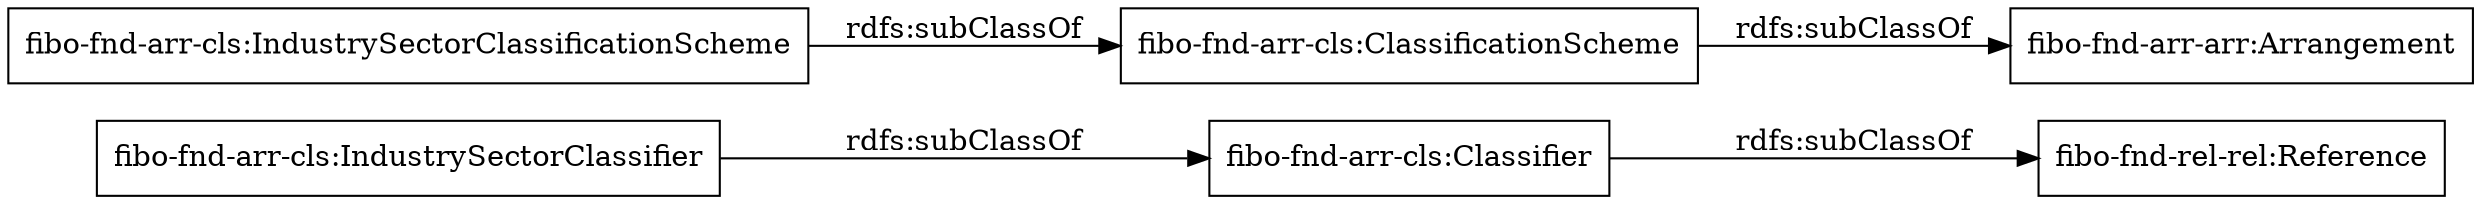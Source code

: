 digraph ar2dtool_diagram { 
rankdir=LR;
size="1000"
node [shape = rectangle, color="black"]; "fibo-fnd-arr-cls:IndustrySectorClassifier" "fibo-fnd-arr-cls:IndustrySectorClassificationScheme" "fibo-fnd-arr-cls:Classifier" "fibo-fnd-arr-cls:ClassificationScheme" ; /*classes style*/
	"fibo-fnd-arr-cls:IndustrySectorClassifier" -> "fibo-fnd-arr-cls:Classifier" [ label = "rdfs:subClassOf" ];
	"fibo-fnd-arr-cls:IndustrySectorClassificationScheme" -> "fibo-fnd-arr-cls:ClassificationScheme" [ label = "rdfs:subClassOf" ];
	"fibo-fnd-arr-cls:Classifier" -> "fibo-fnd-rel-rel:Reference" [ label = "rdfs:subClassOf" ];
	"fibo-fnd-arr-cls:ClassificationScheme" -> "fibo-fnd-arr-arr:Arrangement" [ label = "rdfs:subClassOf" ];

}
